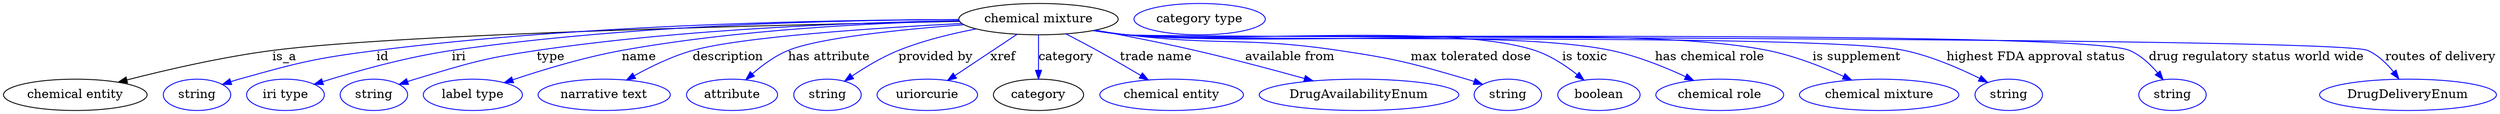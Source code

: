 digraph {
	graph [bb="0,0,2841.9,123"];
	node [label="\N"];
	"chemical mixture"	[height=0.5,
		label="chemical mixture",
		pos="1178.9,105",
		width=2.5276];
	"chemical entity"	[height=0.5,
		pos="81.893,18",
		width=2.2748];
	"chemical mixture" -> "chemical entity"	[label=is_a,
		lp="319.89,61.5",
		pos="e,130.82,32.588 1088.8,102.44 897.27,98.786 455.08,88.48 305.89,69 249.14,61.59 185.56,46.754 140.67,35.159"];
	id	[color=blue,
		height=0.5,
		label=string,
		pos="219.89,18",
		width=1.0652];
	"chemical mixture" -> id	[color=blue,
		label=id,
		lp="431.89,61.5",
		pos="e,248.88,29.966 1087.7,104.48 945.47,104.17 662.62,99.301 424.89,69 354.16,59.984 336.54,55.278 267.89,36 264.79,35.128 261.59,34.158 \
258.39,33.138",
		style=solid];
	iri	[color=blue,
		height=0.5,
		label="iri type",
		pos="320.89,18",
		width=1.2277];
	"chemical mixture" -> iri	[color=blue,
		label=iri,
		lp="518.89,61.5",
		pos="e,354.06,30.157 1087.9,104.56 958.83,104.15 715.57,98.93 510.89,69 459.46,61.48 401.94,45.196 363.8,33.247",
		style=solid];
	type	[color=blue,
		height=0.5,
		label=string,
		pos="421.89,18",
		width=1.0652];
	"chemical mixture" -> type	[color=blue,
		label=type,
		lp="622.89,61.5",
		pos="e,450.81,30.034 1088.2,103.3 975.01,101.31 775.66,94.147 606.89,69 544.52,59.706 529.31,54.087 468.89,36 466.13,35.172 463.28,34.272 \
460.43,33.332",
		style=solid];
	name	[color=blue,
		height=0.5,
		label="label type",
		pos="534.89,18",
		width=1.5707];
	"chemical mixture" -> name	[color=blue,
		label=name,
		lp="723.89,61.5",
		pos="e,570.61,32.003 1088,103.06 991.84,100.73 836.08,93.136 703.89,69 661.16,61.197 613.84,46.669 580.17,35.276",
		style=solid];
	description	[color=blue,
		height=0.5,
		label="narrative text",
		pos="684.89,18",
		width=2.0943];
	"chemical mixture" -> description	[color=blue,
		label=description,
		lp="824.39,61.5",
		pos="e,710.25,35.208 1091.1,100.09 992.69,95.015 839.58,84.896 783.89,69 761.24,62.535 737.63,50.831 719.15,40.372",
		style=solid];
	"has attribute"	[color=blue,
		height=0.5,
		label=attribute,
		pos="829.89,18",
		width=1.4443];
	"chemical mixture" -> "has attribute"	[color=blue,
		label="has attribute",
		lp="939.89,61.5",
		pos="e,845.36,35.361 1093.4,98.657 1022.5,93.294 928.02,83.7 892.89,69 878.17,62.841 864.04,52.219 852.91,42.344",
		style=solid];
	"provided by"	[color=blue,
		height=0.5,
		label=string,
		pos="937.89,18",
		width=1.0652];
	"chemical mixture" -> "provided by"	[color=blue,
		label="provided by",
		lp="1061.4,61.5",
		pos="e,957.52,33.752 1107.7,93.745 1079.4,88.314 1047,80.35 1018.9,69 1000.2,61.44 980.91,49.724 965.86,39.533",
		style=solid];
	xref	[color=blue,
		height=0.5,
		label=uriorcurie,
		pos="1051.9,18",
		width=1.5887];
	"chemical mixture" -> xref	[color=blue,
		label=xref,
		lp="1138.4,61.5",
		pos="e,1075,34.479 1154.4,87.611 1134.2,74.068 1105.3,54.749 1083.4,40.06",
		style=solid];
	category	[height=0.5,
		pos="1178.9,18",
		width=1.4263];
	"chemical mixture" -> category	[color=blue,
		label=category,
		lp="1210.4,61.5",
		pos="e,1178.9,36.175 1178.9,86.799 1178.9,75.163 1178.9,59.548 1178.9,46.237",
		style=solid];
	"trade name"	[color=blue,
		height=0.5,
		label="chemical entity",
		pos="1329.9,18",
		width=2.2748];
	"chemical mixture" -> "trade name"	[color=blue,
		label="trade name",
		lp="1312.9,61.5",
		pos="e,1303.6,35.143 1210.4,87.976 1221.7,82.137 1234.4,75.397 1245.9,69 1262.1,59.957 1279.8,49.52 1294.7,40.529",
		style=solid];
	"available from"	[color=blue,
		height=0.5,
		label=DrugAvailabilityEnum,
		pos="1543.9,18",
		width=3.1594];
	"chemical mixture" -> "available from"	[color=blue,
		label="available from",
		lp="1466.4,61.5",
		pos="e,1491.6,34.094 1244.2,92.365 1278.2,86.016 1320.4,77.69 1357.9,69 1399.4,59.369 1445.7,46.927 1481.8,36.864",
		style=solid];
	"max tolerated dose"	[color=blue,
		height=0.5,
		label=string,
		pos="1713.9,18",
		width=1.0652];
	"chemical mixture" -> "max tolerated dose"	[color=blue,
		label="max tolerated dose",
		lp="1671.9,61.5",
		pos="e,1685.2,29.996 1243,92.172 1254.9,90.243 1267.3,88.415 1278.9,87 1386.4,73.91 1414.8,85.061 1521.9,69 1587.3,59.198 1603.5,54.609 \
1666.9,36 1669.8,35.148 1672.8,34.213 1675.8,33.232",
		style=solid];
	"is toxic"	[color=blue,
		height=0.5,
		label=boolean,
		pos="1816.9,18",
		width=1.2999];
	"chemical mixture" -> "is toxic"	[color=blue,
		label="is toxic",
		lp="1800.9,61.5",
		pos="e,1800.1,34.857 1241.9,92.006 1254.2,90.043 1266.9,88.246 1278.9,87 1382,76.293 1646.6,101.87 1744.9,69 1762.2,63.218 1779,51.903 \
1792.1,41.497",
		style=solid];
	"has chemical role"	[color=blue,
		height=0.5,
		label="chemical role",
		pos="1954.9,18",
		width=2.022];
	"chemical mixture" -> "has chemical role"	[color=blue,
		label="has chemical role",
		lp="1943.4,61.5",
		pos="e,1925,34.522 1241.9,91.948 1254.2,89.99 1266.9,88.21 1278.9,87 1401,74.687 1710.8,94.337 1830.9,69 1860.5,62.76 1892,49.932 1915.9,\
38.832",
		style=solid];
	"is supplement"	[color=blue,
		height=0.5,
		label="chemical mixture",
		pos="2136.9,18",
		width=2.5276];
	"chemical mixture" -> "is supplement"	[color=blue,
		label="is supplement",
		lp="2111.4,61.5",
		pos="e,2105.5,34.957 1241.7,91.913 1254,89.945 1266.8,88.171 1278.9,87 1440.6,71.343 1850.6,101.26 2009.9,69 2039.8,62.937 2071.8,50.305 \
2096.2,39.255",
		style=solid];
	"highest FDA approval status"	[color=blue,
		height=0.5,
		label=string,
		pos="2283.9,18",
		width=1.0652];
	"chemical mixture" -> "highest FDA approval status"	[color=blue,
		label="highest FDA approval status",
		lp="2315.4,61.5",
		pos="e,2259.9,32.374 1241.4,91.914 1253.8,89.933 1266.7,88.153 1278.9,87 1377,77.714 2069.5,89.601 2165.9,69 2195.9,62.584 2227.9,48.557 \
2250.9,36.989",
		style=solid];
	"drug regulatory status world wide"	[color=blue,
		height=0.5,
		label=string,
		pos="2471.9,18",
		width=1.0652];
	"chemical mixture" -> "drug regulatory status world wide"	[color=blue,
		label="drug regulatory status world wide",
		lp="2567.9,61.5",
		pos="e,2460.9,35.379 1241.4,91.87 1253.8,89.892 1266.7,88.125 1278.9,87 1342.1,81.161 2363.4,93.765 2421.9,69 2434.6,63.615 2445.8,53.306 \
2454.4,43.442",
		style=solid];
	"routes of delivery"	[color=blue,
		height=0.5,
		label=DrugDeliveryEnum,
		pos="2740.9,18",
		width=2.7984];
	"chemical mixture" -> "routes of delivery"	[color=blue,
		label="routes of delivery",
		lp="2778.4,61.5",
		pos="e,2730.4,36.348 1241.4,91.841 1253.8,89.866 1266.7,88.107 1278.9,87 1318.1,83.443 2659,85.035 2694.9,69 2706.6,63.793 2716.6,54.046 \
2724.3,44.531",
		style=solid];
	"named thing_category"	[color=blue,
		height=0.5,
		label="category type",
		pos="1362.9,105",
		width=2.0762];
}
